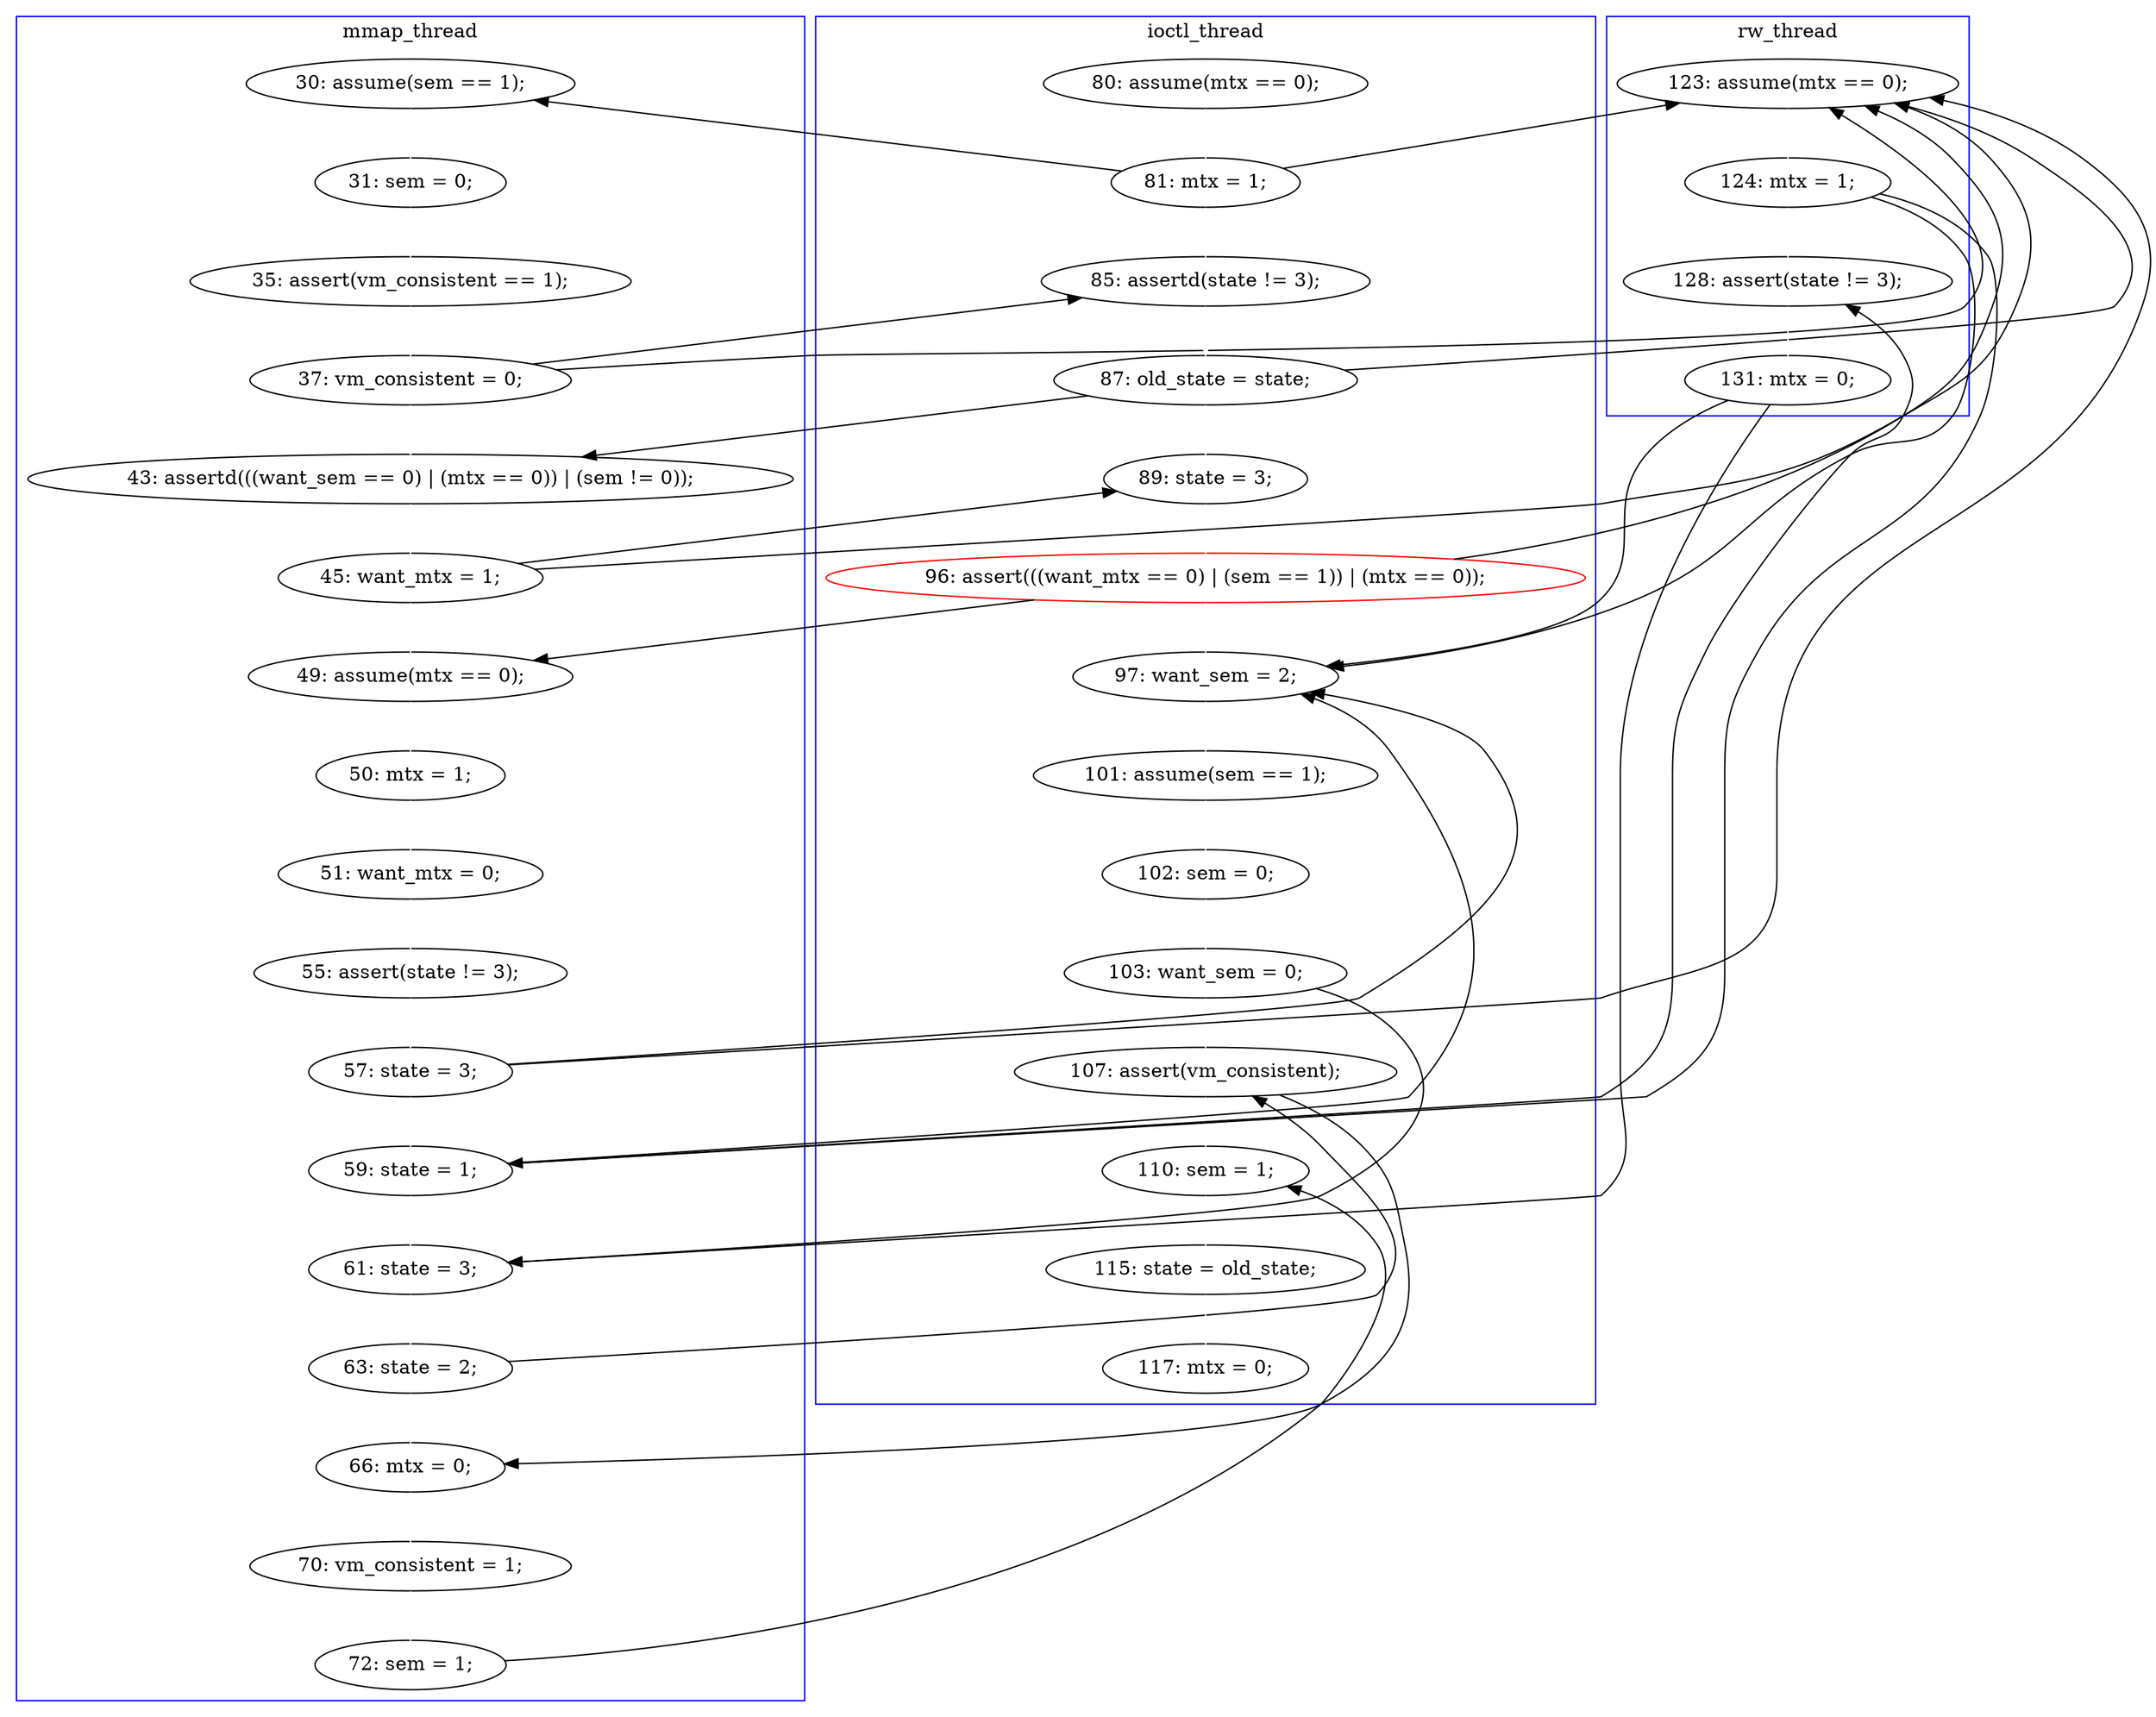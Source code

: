 digraph Counterexample {
	43 -> 45 [color = white, style = solid]
	14 -> 15 [color = black, style = solid, constraint = false]
	48 -> 53 [color = black, style = solid, constraint = false]
	16 -> 18 [color = white, style = solid]
	18 -> 19 [color = white, style = solid]
	14 -> 32 [color = black, style = solid, constraint = false]
	54 -> 56 [color = white, style = solid]
	26 -> 37 [color = white, style = solid]
	40 -> 44 [color = white, style = solid]
	33 -> 34 [color = black, style = solid, constraint = false]
	24 -> 26 [color = white, style = solid]
	23 -> 27 [color = white, style = solid]
	21 -> 32 [color = black, style = solid, constraint = false]
	42 -> 43 [color = white, style = solid]
	29 -> 30 [color = white, style = solid]
	45 -> 47 [color = white, style = solid]
	23 -> 32 [color = black, style = solid, constraint = false]
	34 -> 35 [color = black, style = solid, constraint = false]
	44 -> 45 [color = black, style = solid, constraint = false]
	35 -> 36 [color = white, style = solid]
	33 -> 37 [color = black, style = solid, constraint = false]
	13 -> 14 [color = white, style = solid]
	37 -> 38 [color = white, style = solid]
	38 -> 39 [color = white, style = solid]
	19 -> 20 [color = black, style = solid, constraint = false]
	30 -> 31 [color = white, style = solid]
	20 -> 21 [color = white, style = solid]
	36 -> 37 [color = black, style = solid, constraint = false]
	36 -> 42 [color = black, style = solid, constraint = false]
	33 -> 35 [color = white, style = solid]
	19 -> 32 [color = black, style = solid, constraint = false]
	40 -> 42 [color = black, style = solid, constraint = false]
	44 -> 53 [color = white, style = solid]
	31 -> 34 [color = white, style = solid]
	28 -> 29 [color = white, style = solid]
	22 -> 23 [color = white, style = solid]
	23 -> 24 [color = black, style = solid, constraint = false]
	21 -> 24 [color = white, style = solid]
	19 -> 22 [color = white, style = solid]
	14 -> 20 [color = white, style = solid]
	15 -> 16 [color = white, style = solid]
	32 -> 33 [color = white, style = solid]
	53 -> 54 [color = white, style = solid]
	39 -> 40 [color = white, style = solid]
	26 -> 32 [color = black, style = solid, constraint = false]
	47 -> 48 [color = white, style = solid]
	26 -> 27 [color = black, style = solid, constraint = false]
	31 -> 37 [color = black, style = solid, constraint = false]
	43 -> 44 [color = black, style = solid, constraint = false]
	21 -> 22 [color = black, style = solid, constraint = false]
	34 -> 42 [color = white, style = solid]
	27 -> 28 [color = white, style = solid]
	34 -> 37 [color = black, style = solid, constraint = false]
	31 -> 32 [color = black, style = solid, constraint = false]
	subgraph cluster2 {
		label = ioctl_thread
		color = blue
		37  [label = "97: want_sem = 2;"]
		40  [label = "103: want_sem = 0;"]
		53  [label = "110: sem = 1;"]
		21  [label = "87: old_state = state;"]
		20  [label = "85: assertd(state != 3);"]
		26  [label = "96: assert(((want_mtx == 0) | (sem == 1)) | (mtx == 0));", color = red]
		54  [label = "115: state = old_state;"]
		14  [label = "81: mtx = 1;"]
		24  [label = "89: state = 3;"]
		13  [label = "80: assume(mtx == 0);"]
		44  [label = "107: assert(vm_consistent);"]
		38  [label = "101: assume(sem == 1);"]
		56  [label = "117: mtx = 0;"]
		39  [label = "102: sem = 0;"]
	}
	subgraph cluster3 {
		label = rw_thread
		color = blue
		32  [label = "123: assume(mtx == 0);"]
		33  [label = "124: mtx = 1;"]
		36  [label = "131: mtx = 0;"]
		35  [label = "128: assert(state != 3);"]
	}
	subgraph cluster1 {
		label = mmap_thread
		color = blue
		16  [label = "31: sem = 0;"]
		19  [label = "37: vm_consistent = 0;"]
		15  [label = "30: assume(sem == 1);"]
		47  [label = "70: vm_consistent = 1;"]
		23  [label = "45: want_mtx = 1;"]
		48  [label = "72: sem = 1;"]
		31  [label = "57: state = 3;"]
		30  [label = "55: assert(state != 3);"]
		27  [label = "49: assume(mtx == 0);"]
		42  [label = "61: state = 3;"]
		22  [label = "43: assertd(((want_sem == 0) | (mtx == 0)) | (sem != 0));"]
		29  [label = "51: want_mtx = 0;"]
		34  [label = "59: state = 1;"]
		43  [label = "63: state = 2;"]
		28  [label = "50: mtx = 1;"]
		45  [label = "66: mtx = 0;"]
		18  [label = "35: assert(vm_consistent == 1);"]
	}
}